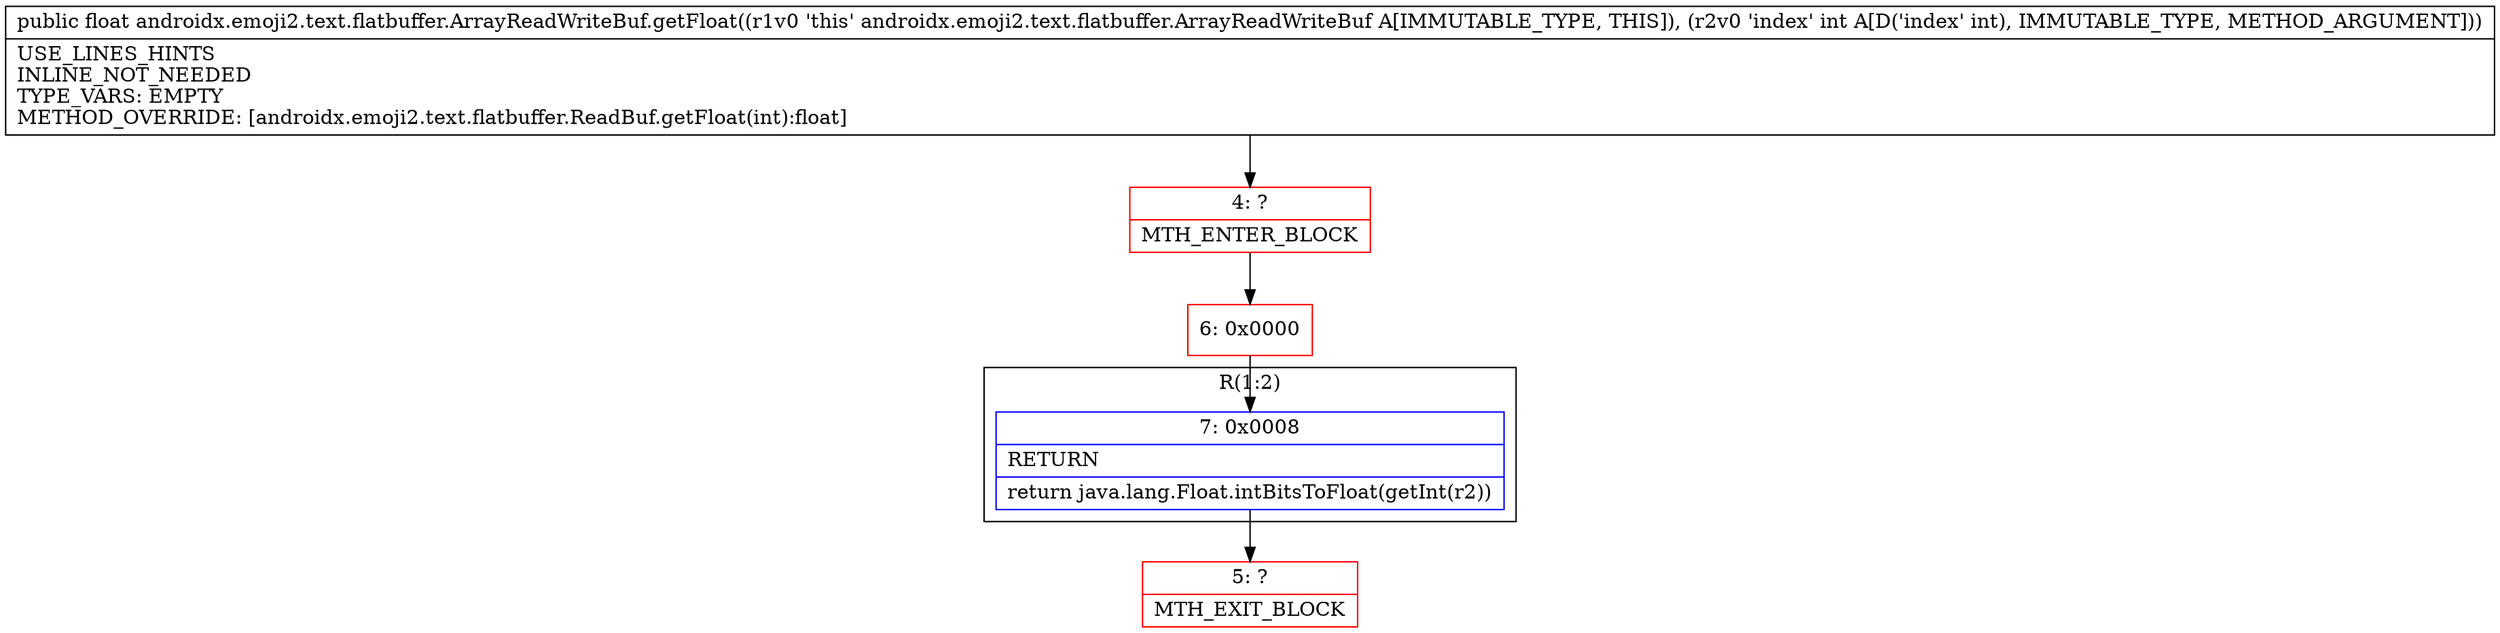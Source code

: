digraph "CFG forandroidx.emoji2.text.flatbuffer.ArrayReadWriteBuf.getFloat(I)F" {
subgraph cluster_Region_2143202763 {
label = "R(1:2)";
node [shape=record,color=blue];
Node_7 [shape=record,label="{7\:\ 0x0008|RETURN\l|return java.lang.Float.intBitsToFloat(getInt(r2))\l}"];
}
Node_4 [shape=record,color=red,label="{4\:\ ?|MTH_ENTER_BLOCK\l}"];
Node_6 [shape=record,color=red,label="{6\:\ 0x0000}"];
Node_5 [shape=record,color=red,label="{5\:\ ?|MTH_EXIT_BLOCK\l}"];
MethodNode[shape=record,label="{public float androidx.emoji2.text.flatbuffer.ArrayReadWriteBuf.getFloat((r1v0 'this' androidx.emoji2.text.flatbuffer.ArrayReadWriteBuf A[IMMUTABLE_TYPE, THIS]), (r2v0 'index' int A[D('index' int), IMMUTABLE_TYPE, METHOD_ARGUMENT]))  | USE_LINES_HINTS\lINLINE_NOT_NEEDED\lTYPE_VARS: EMPTY\lMETHOD_OVERRIDE: [androidx.emoji2.text.flatbuffer.ReadBuf.getFloat(int):float]\l}"];
MethodNode -> Node_4;Node_7 -> Node_5;
Node_4 -> Node_6;
Node_6 -> Node_7;
}


